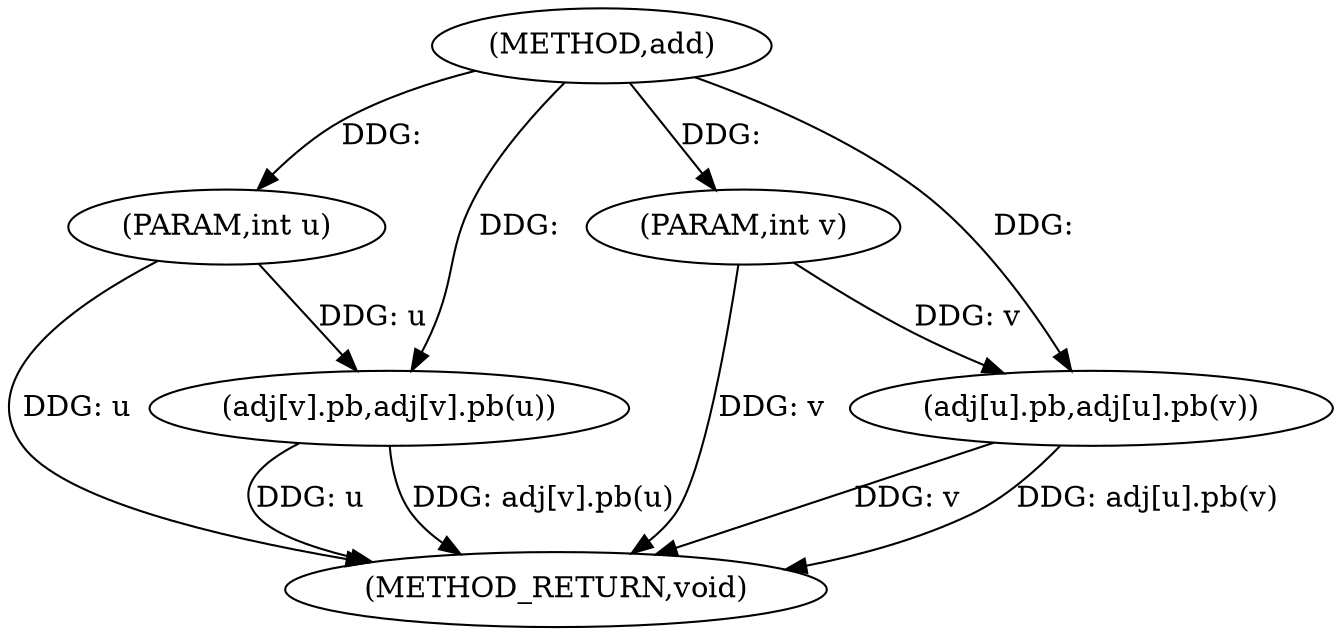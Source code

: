 digraph "add" {  
"1000107" [label = "(METHOD,add)" ]
"1000115" [label = "(METHOD_RETURN,void)" ]
"1000108" [label = "(PARAM,int u)" ]
"1000109" [label = "(PARAM,int v)" ]
"1000111" [label = "(adj[u].pb,adj[u].pb(v))" ]
"1000113" [label = "(adj[v].pb,adj[v].pb(u))" ]
  "1000108" -> "1000115"  [ label = "DDG: u"] 
  "1000109" -> "1000115"  [ label = "DDG: v"] 
  "1000111" -> "1000115"  [ label = "DDG: v"] 
  "1000111" -> "1000115"  [ label = "DDG: adj[u].pb(v)"] 
  "1000113" -> "1000115"  [ label = "DDG: u"] 
  "1000113" -> "1000115"  [ label = "DDG: adj[v].pb(u)"] 
  "1000107" -> "1000108"  [ label = "DDG: "] 
  "1000107" -> "1000109"  [ label = "DDG: "] 
  "1000109" -> "1000111"  [ label = "DDG: v"] 
  "1000107" -> "1000111"  [ label = "DDG: "] 
  "1000108" -> "1000113"  [ label = "DDG: u"] 
  "1000107" -> "1000113"  [ label = "DDG: "] 
}
